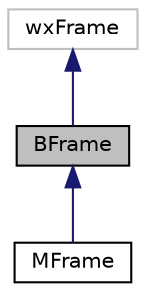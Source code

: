 digraph "BFrame"
{
 // LATEX_PDF_SIZE
  edge [fontname="Helvetica",fontsize="10",labelfontname="Helvetica",labelfontsize="10"];
  node [fontname="Helvetica",fontsize="10",shape=record];
  Node1 [label="BFrame",height=0.2,width=0.4,color="black", fillcolor="grey75", style="filled", fontcolor="black",tooltip="Class BFrame."];
  Node2 -> Node1 [dir="back",color="midnightblue",fontsize="10",style="solid"];
  Node2 [label="wxFrame",height=0.2,width=0.4,color="grey75", fillcolor="white", style="filled",tooltip=" "];
  Node1 -> Node3 [dir="back",color="midnightblue",fontsize="10",style="solid"];
  Node3 [label="MFrame",height=0.2,width=0.4,color="black", fillcolor="white", style="filled",URL="$classMFrame.html",tooltip="Class inheriting from wxBuilder's generated frame."];
}
